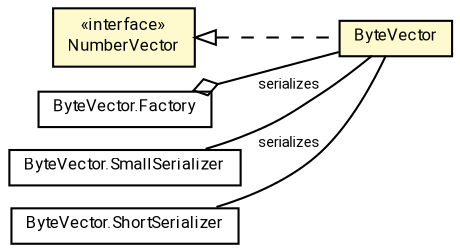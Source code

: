 #!/usr/local/bin/dot
#
# Class diagram 
# Generated by UMLGraph version R5_7_2-60-g0e99a6 (http://www.spinellis.gr/umlgraph/)
#

digraph G {
	graph [fontnames="svg"]
	edge [fontname="Roboto",fontsize=7,labelfontname="Roboto",labelfontsize=7,color="black"];
	node [fontname="Roboto",fontcolor="black",fontsize=8,shape=plaintext,margin=0,width=0,height=0];
	nodesep=0.15;
	ranksep=0.25;
	rankdir=LR;
	// de.lmu.ifi.dbs.elki.data.NumberVector
	c2053127 [label=<<table title="de.lmu.ifi.dbs.elki.data.NumberVector" border="0" cellborder="1" cellspacing="0" cellpadding="2" bgcolor="LemonChiffon" href="NumberVector.html" target="_parent">
		<tr><td><table border="0" cellspacing="0" cellpadding="1">
		<tr><td align="center" balign="center"> &#171;interface&#187; </td></tr>
		<tr><td align="center" balign="center"> <font face="Roboto">NumberVector</font> </td></tr>
		</table></td></tr>
		</table>>, URL="NumberVector.html"];
	// de.lmu.ifi.dbs.elki.data.ByteVector
	c2053236 [label=<<table title="de.lmu.ifi.dbs.elki.data.ByteVector" border="0" cellborder="1" cellspacing="0" cellpadding="2" bgcolor="lemonChiffon" href="ByteVector.html" target="_parent">
		<tr><td><table border="0" cellspacing="0" cellpadding="1">
		<tr><td align="center" balign="center"> <font face="Roboto">ByteVector</font> </td></tr>
		</table></td></tr>
		</table>>, URL="ByteVector.html"];
	// de.lmu.ifi.dbs.elki.data.ByteVector.Factory
	c2053237 [label=<<table title="de.lmu.ifi.dbs.elki.data.ByteVector.Factory" border="0" cellborder="1" cellspacing="0" cellpadding="2" href="ByteVector.Factory.html" target="_parent">
		<tr><td><table border="0" cellspacing="0" cellpadding="1">
		<tr><td align="center" balign="center"> <font face="Roboto">ByteVector.Factory</font> </td></tr>
		</table></td></tr>
		</table>>, URL="ByteVector.Factory.html"];
	// de.lmu.ifi.dbs.elki.data.ByteVector.SmallSerializer
	c2053239 [label=<<table title="de.lmu.ifi.dbs.elki.data.ByteVector.SmallSerializer" border="0" cellborder="1" cellspacing="0" cellpadding="2" href="ByteVector.SmallSerializer.html" target="_parent">
		<tr><td><table border="0" cellspacing="0" cellpadding="1">
		<tr><td align="center" balign="center"> <font face="Roboto">ByteVector.SmallSerializer</font> </td></tr>
		</table></td></tr>
		</table>>, URL="ByteVector.SmallSerializer.html"];
	// de.lmu.ifi.dbs.elki.data.ByteVector.ShortSerializer
	c2053240 [label=<<table title="de.lmu.ifi.dbs.elki.data.ByteVector.ShortSerializer" border="0" cellborder="1" cellspacing="0" cellpadding="2" href="ByteVector.ShortSerializer.html" target="_parent">
		<tr><td><table border="0" cellspacing="0" cellpadding="1">
		<tr><td align="center" balign="center"> <font face="Roboto">ByteVector.ShortSerializer</font> </td></tr>
		</table></td></tr>
		</table>>, URL="ByteVector.ShortSerializer.html"];
	// de.lmu.ifi.dbs.elki.data.ByteVector implements de.lmu.ifi.dbs.elki.data.NumberVector
	c2053127 -> c2053236 [arrowtail=empty,style=dashed,dir=back,weight=9];
	// de.lmu.ifi.dbs.elki.data.ByteVector.Factory has de.lmu.ifi.dbs.elki.data.ByteVector
	c2053237 -> c2053236 [arrowhead=none,arrowtail=ediamond,dir=back,weight=4];
	// de.lmu.ifi.dbs.elki.data.ByteVector.SmallSerializer assoc de.lmu.ifi.dbs.elki.data.ByteVector
	c2053239 -> c2053236 [arrowhead=none,weight=2,label="serializes"];
	// de.lmu.ifi.dbs.elki.data.ByteVector.ShortSerializer assoc de.lmu.ifi.dbs.elki.data.ByteVector
	c2053240 -> c2053236 [arrowhead=none,weight=2,label="serializes"];
}

